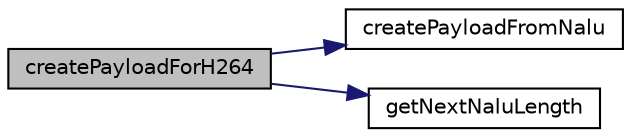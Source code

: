 digraph "createPayloadForH264"
{
 // LATEX_PDF_SIZE
  edge [fontname="Helvetica",fontsize="10",labelfontname="Helvetica",labelfontsize="10"];
  node [fontname="Helvetica",fontsize="10",shape=record];
  rankdir="LR";
  Node1 [label="createPayloadForH264",height=0.2,width=0.4,color="black", fillcolor="grey75", style="filled", fontcolor="black",tooltip=" "];
  Node1 -> Node2 [color="midnightblue",fontsize="10",style="solid",fontname="Helvetica"];
  Node2 [label="createPayloadFromNalu",height=0.2,width=0.4,color="black", fillcolor="white", style="filled",URL="$RtpH264Payloader_8c.html#ae95e9194dafde123c71c861280ec2dfa",tooltip=" "];
  Node1 -> Node3 [color="midnightblue",fontsize="10",style="solid",fontname="Helvetica"];
  Node3 [label="getNextNaluLength",height=0.2,width=0.4,color="black", fillcolor="white", style="filled",URL="$RtpH264Payloader_8c.html#a250af3bb605e890c813cc115ac520969",tooltip=" "];
}
